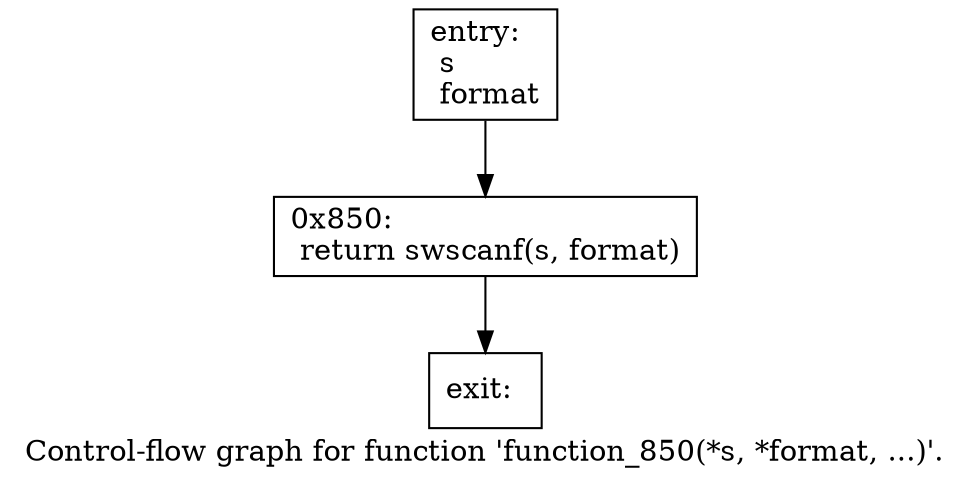 digraph "Control-flow graph for function 'function_850(*s, *format, ...)'." {
  label="Control-flow graph for function 'function_850(*s, *format, ...)'.";
  node [shape=record];

  Node0774AC98 [label="{entry:\l  s\l  format\l}"];
  Node0774AC98 -> Node0774ACE0;
  Node0774ACE0 [label="{0x850:\l  return swscanf(s, format)\l}"];
  Node0774ACE0 -> Node0774A980;
  Node0774A980 [label="{exit:\l}"];

}
